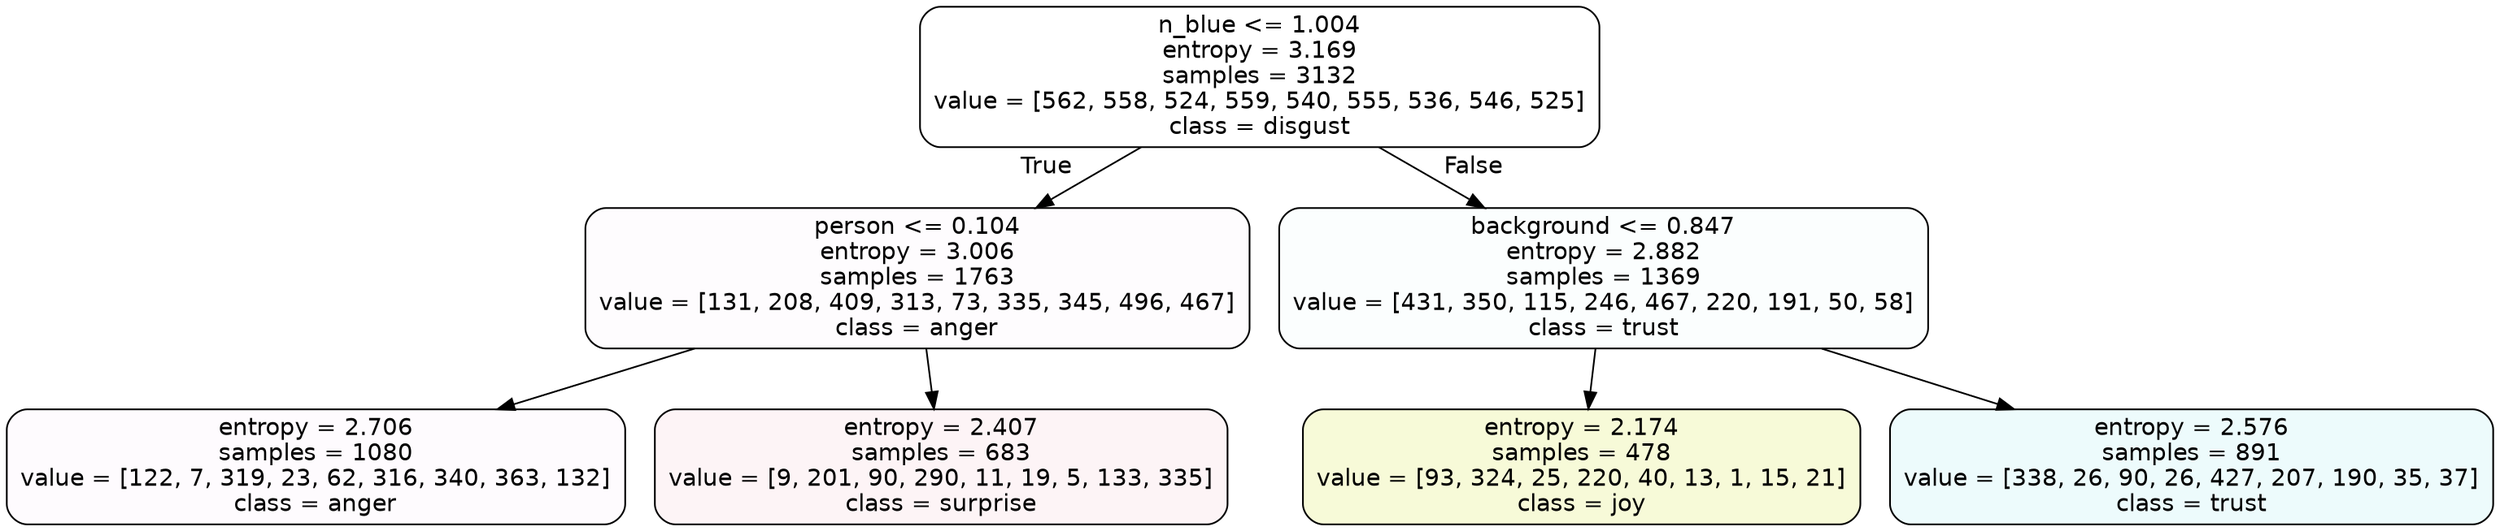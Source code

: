 digraph Tree {
node [shape=box, style="filled, rounded", color="black", fontname=helvetica] ;
edge [fontname=helvetica] ;
0 [label="n_blue <= 1.004\nentropy = 3.169\nsamples = 3132\nvalue = [562, 558, 524, 559, 540, 555, 536, 546, 525]\nclass = disgust", fillcolor="#e5813900"] ;
1 [label="person <= 0.104\nentropy = 3.006\nsamples = 1763\nvalue = [131, 208, 409, 313, 73, 335, 345, 496, 467]\nclass = anger", fillcolor="#e539d703"] ;
0 -> 1 [labeldistance=2.5, labelangle=45, headlabel="True"] ;
2 [label="entropy = 2.706\nsamples = 1080\nvalue = [122, 7, 319, 23, 62, 316, 340, 363, 132]\nclass = anger", fillcolor="#e539d704"] ;
1 -> 2 ;
3 [label="entropy = 2.407\nsamples = 683\nvalue = [9, 201, 90, 290, 11, 19, 5, 133, 335]\nclass = surprise", fillcolor="#e539640e"] ;
1 -> 3 ;
4 [label="background <= 0.847\nentropy = 2.882\nsamples = 1369\nvalue = [431, 350, 115, 246, 467, 220, 191, 50, 58]\nclass = trust", fillcolor="#39d7e505"] ;
0 -> 4 [labeldistance=2.5, labelangle=-45, headlabel="False"] ;
5 [label="entropy = 2.174\nsamples = 478\nvalue = [93, 324, 25, 220, 40, 13, 1, 15, 21]\nclass = joy", fillcolor="#d7e53932"] ;
4 -> 5 ;
6 [label="entropy = 2.576\nsamples = 891\nvalue = [338, 26, 90, 26, 427, 207, 190, 35, 37]\nclass = trust", fillcolor="#39d7e516"] ;
4 -> 6 ;
}